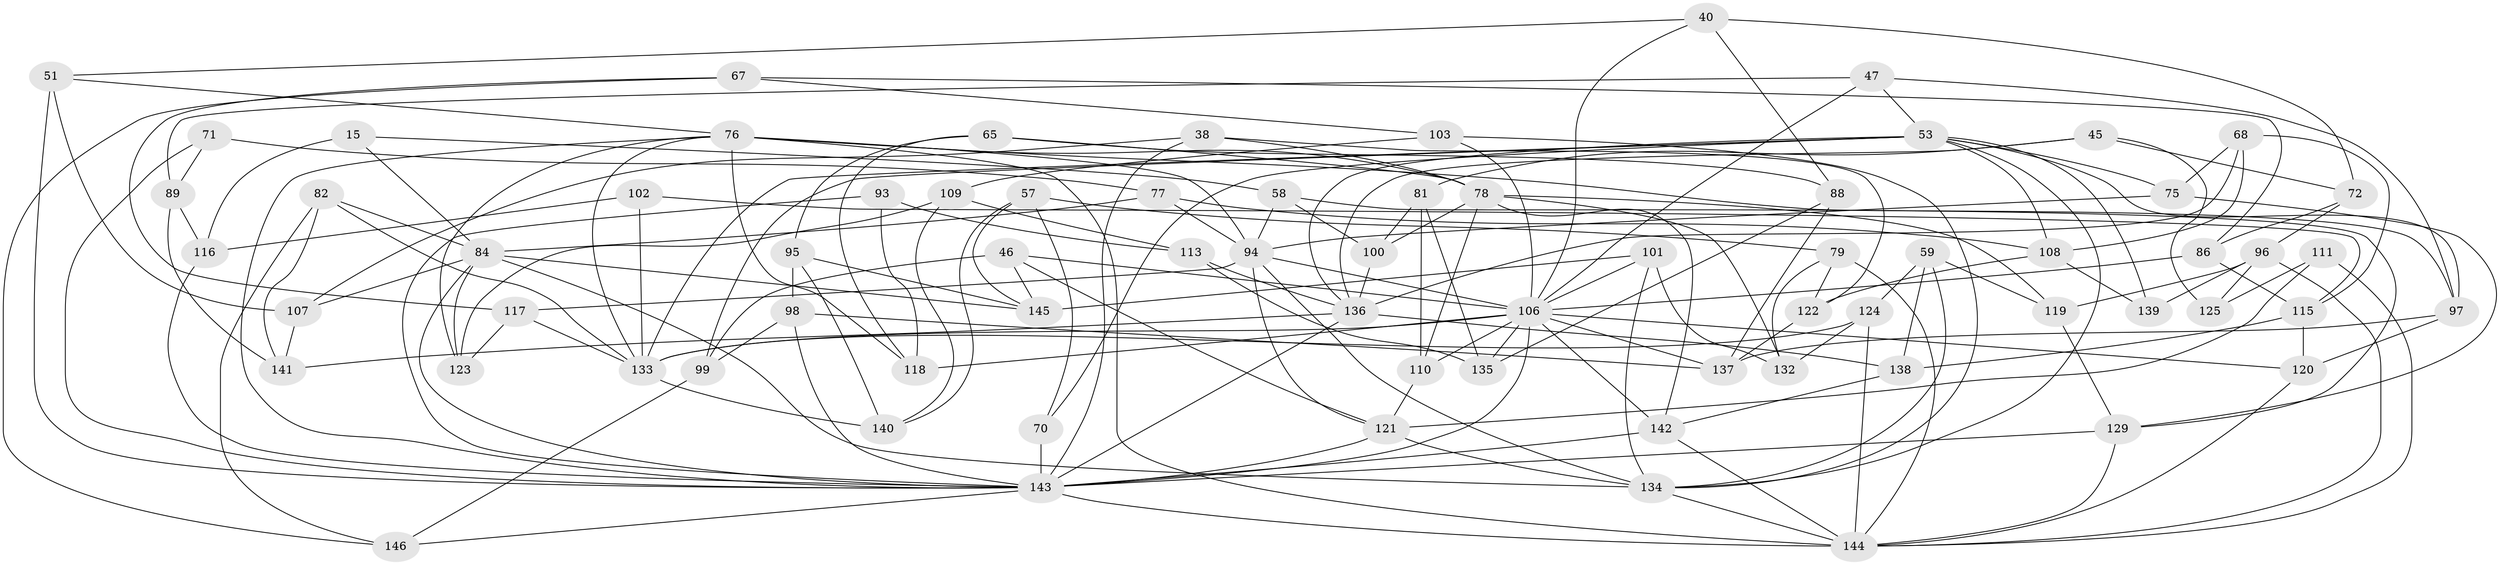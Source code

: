 // original degree distribution, {4: 1.0}
// Generated by graph-tools (version 1.1) at 2025/57/03/09/25 04:57:33]
// undirected, 73 vertices, 179 edges
graph export_dot {
graph [start="1"]
  node [color=gray90,style=filled];
  15;
  38;
  40;
  45;
  46;
  47;
  51;
  53 [super="+48"];
  57;
  58;
  59;
  65;
  67;
  68;
  70 [super="+63"];
  71;
  72;
  75;
  76 [super="+74"];
  77;
  78 [super="+66"];
  79;
  81;
  82;
  84 [super="+43"];
  86;
  88;
  89;
  93;
  94 [super="+73"];
  95;
  96 [super="+32"];
  97 [super="+26"];
  98;
  99;
  100;
  101;
  102;
  103;
  106 [super="+5+85+31+55+54+104"];
  107;
  108 [super="+92"];
  109;
  110;
  111;
  113;
  115 [super="+91"];
  116 [super="+50"];
  117;
  118;
  119;
  120 [super="+61"];
  121 [super="+105"];
  122;
  123;
  124 [super="+90"];
  125;
  129 [super="+114"];
  132;
  133 [super="+126+131+80"];
  134 [super="+130"];
  135;
  136 [super="+29+112+56"];
  137 [super="+37"];
  138 [super="+127"];
  139;
  140;
  141;
  142 [super="+35"];
  143 [super="+22+62+64+87"];
  144 [super="+34+83"];
  145 [super="+128"];
  146;
  15 -- 116 [weight=2];
  15 -- 58;
  15 -- 84;
  38 -- 122;
  38 -- 107;
  38 -- 78;
  38 -- 143;
  40 -- 72;
  40 -- 88;
  40 -- 51;
  40 -- 106;
  45 -- 125;
  45 -- 81;
  45 -- 72;
  45 -- 136;
  46 -- 99;
  46 -- 145;
  46 -- 121;
  46 -- 106;
  47 -- 53;
  47 -- 89;
  47 -- 106;
  47 -- 97;
  51 -- 107;
  51 -- 76;
  51 -- 143;
  53 -- 133 [weight=2];
  53 -- 99;
  53 -- 70;
  53 -- 136;
  53 -- 75;
  53 -- 139;
  53 -- 108;
  53 -- 134 [weight=2];
  53 -- 97;
  57 -- 145;
  57 -- 140;
  57 -- 79;
  57 -- 70;
  58 -- 100;
  58 -- 94;
  58 -- 129;
  59 -- 119;
  59 -- 138;
  59 -- 124;
  59 -- 134;
  65 -- 95;
  65 -- 118;
  65 -- 78;
  65 -- 88;
  67 -- 86;
  67 -- 146;
  67 -- 103;
  67 -- 117;
  68 -- 75;
  68 -- 136;
  68 -- 108;
  68 -- 115;
  70 -- 143 [weight=4];
  71 -- 89;
  71 -- 77;
  71 -- 143 [weight=2];
  72 -- 86;
  72 -- 96;
  75 -- 129;
  75 -- 94;
  76 -- 118;
  76 -- 144 [weight=2];
  76 -- 97 [weight=2];
  76 -- 123;
  76 -- 94 [weight=2];
  76 -- 78;
  76 -- 143;
  76 -- 133 [weight=3];
  77 -- 84;
  77 -- 108;
  77 -- 94;
  78 -- 110;
  78 -- 132;
  78 -- 100;
  78 -- 119;
  78 -- 142;
  79 -- 132;
  79 -- 122;
  79 -- 144;
  81 -- 100;
  81 -- 110;
  81 -- 135;
  82 -- 146;
  82 -- 141;
  82 -- 133;
  82 -- 84;
  84 -- 134 [weight=2];
  84 -- 107;
  84 -- 145 [weight=2];
  84 -- 123;
  84 -- 143 [weight=3];
  86 -- 115;
  86 -- 106;
  88 -- 135;
  88 -- 137;
  89 -- 141;
  89 -- 116;
  93 -- 113;
  93 -- 118;
  93 -- 143 [weight=2];
  94 -- 117;
  94 -- 134 [weight=2];
  94 -- 106 [weight=3];
  94 -- 121;
  95 -- 98;
  95 -- 140;
  95 -- 145;
  96 -- 125 [weight=2];
  96 -- 139;
  96 -- 119;
  96 -- 144;
  97 -- 137 [weight=2];
  97 -- 120 [weight=2];
  98 -- 99;
  98 -- 137;
  98 -- 143;
  99 -- 146;
  100 -- 136;
  101 -- 132;
  101 -- 145;
  101 -- 134;
  101 -- 106;
  102 -- 116 [weight=2];
  102 -- 115;
  102 -- 133;
  103 -- 109;
  103 -- 134;
  103 -- 106;
  106 -- 118;
  106 -- 143 [weight=2];
  106 -- 137;
  106 -- 142;
  106 -- 133 [weight=3];
  106 -- 135;
  106 -- 110;
  106 -- 120;
  107 -- 141;
  108 -- 139 [weight=2];
  108 -- 122;
  109 -- 113;
  109 -- 123;
  109 -- 140;
  110 -- 121;
  111 -- 125;
  111 -- 144;
  111 -- 121 [weight=2];
  113 -- 135;
  113 -- 136;
  115 -- 120 [weight=2];
  115 -- 138;
  116 -- 143;
  117 -- 123;
  117 -- 133;
  119 -- 129;
  120 -- 144;
  121 -- 143 [weight=2];
  121 -- 134;
  122 -- 137;
  124 -- 132;
  124 -- 144 [weight=2];
  124 -- 133 [weight=2];
  129 -- 144 [weight=2];
  129 -- 143;
  133 -- 140;
  134 -- 144 [weight=2];
  136 -- 138 [weight=3];
  136 -- 143 [weight=3];
  136 -- 141;
  138 -- 142;
  142 -- 143 [weight=2];
  142 -- 144;
  143 -- 144;
  143 -- 146;
}
